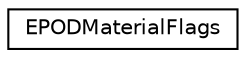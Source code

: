 digraph "Graphical Class Hierarchy"
{
  edge [fontname="Helvetica",fontsize="10",labelfontname="Helvetica",labelfontsize="10"];
  node [fontname="Helvetica",fontsize="10",shape=record];
  rankdir="LR";
  Node1 [label="EPODMaterialFlags",height=0.2,width=0.4,color="black", fillcolor="white", style="filled",URL="$struct_e_p_o_d_material_flags.html",tooltip="Enum for the material flag options. "];
}
